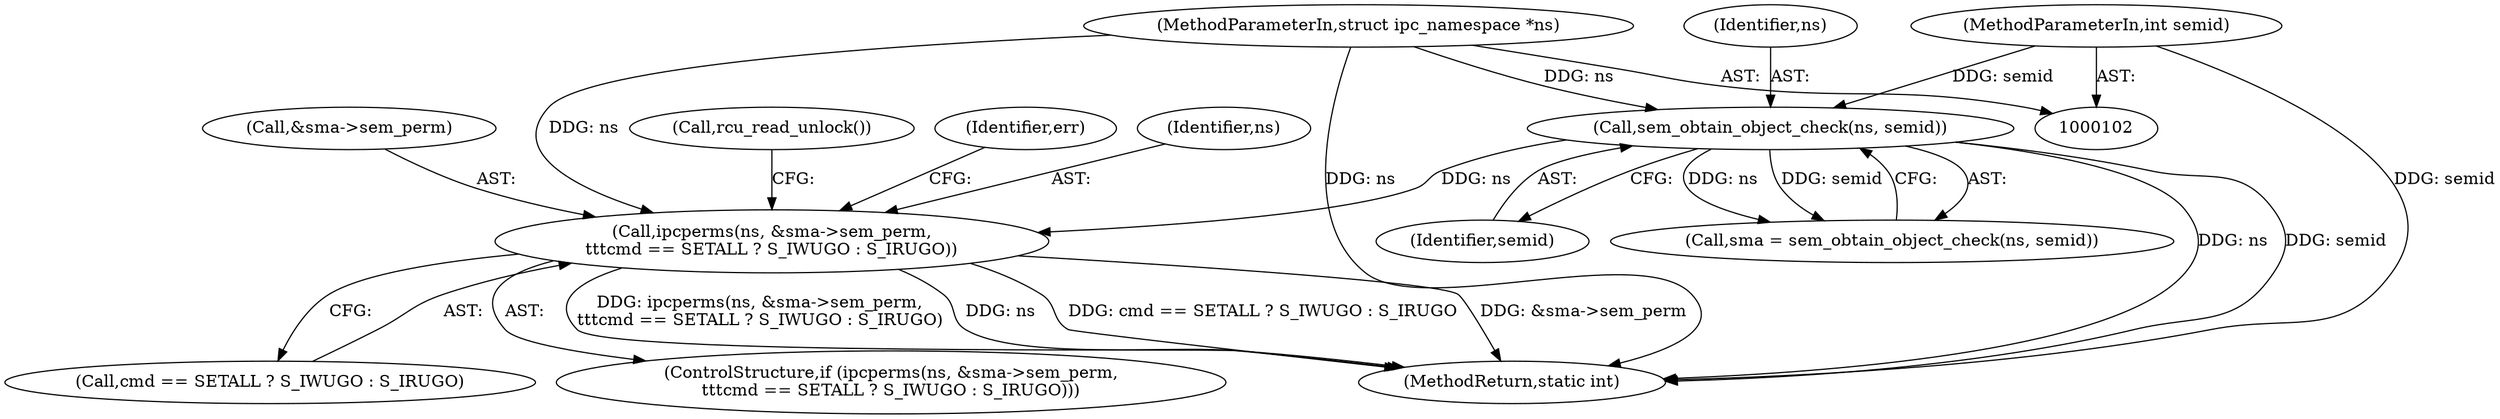 digraph "0_linux_6062a8dc0517bce23e3c2f7d2fea5e22411269a3_12@pointer" {
"1000146" [label="(Call,ipcperms(ns, &sma->sem_perm,\n\t\t\tcmd == SETALL ? S_IWUGO : S_IRUGO))"];
"1000125" [label="(Call,sem_obtain_object_check(ns, semid))"];
"1000103" [label="(MethodParameterIn,struct ipc_namespace *ns)"];
"1000104" [label="(MethodParameterIn,int semid)"];
"1000152" [label="(Call,cmd == SETALL ? S_IWUGO : S_IRUGO)"];
"1000125" [label="(Call,sem_obtain_object_check(ns, semid))"];
"1000103" [label="(MethodParameterIn,struct ipc_namespace *ns)"];
"1000146" [label="(Call,ipcperms(ns, &sma->sem_perm,\n\t\t\tcmd == SETALL ? S_IWUGO : S_IRUGO))"];
"1000147" [label="(Identifier,ns)"];
"1000159" [label="(Call,rcu_read_unlock())"];
"1000123" [label="(Call,sma = sem_obtain_object_check(ns, semid))"];
"1000162" [label="(Identifier,err)"];
"1000126" [label="(Identifier,ns)"];
"1000104" [label="(MethodParameterIn,int semid)"];
"1000145" [label="(ControlStructure,if (ipcperms(ns, &sma->sem_perm,\n\t\t\tcmd == SETALL ? S_IWUGO : S_IRUGO)))"];
"1000127" [label="(Identifier,semid)"];
"1000148" [label="(Call,&sma->sem_perm)"];
"1000510" [label="(MethodReturn,static int)"];
"1000146" -> "1000145"  [label="AST: "];
"1000146" -> "1000152"  [label="CFG: "];
"1000147" -> "1000146"  [label="AST: "];
"1000148" -> "1000146"  [label="AST: "];
"1000152" -> "1000146"  [label="AST: "];
"1000159" -> "1000146"  [label="CFG: "];
"1000162" -> "1000146"  [label="CFG: "];
"1000146" -> "1000510"  [label="DDG: cmd == SETALL ? S_IWUGO : S_IRUGO"];
"1000146" -> "1000510"  [label="DDG: &sma->sem_perm"];
"1000146" -> "1000510"  [label="DDG: ipcperms(ns, &sma->sem_perm,\n\t\t\tcmd == SETALL ? S_IWUGO : S_IRUGO)"];
"1000146" -> "1000510"  [label="DDG: ns"];
"1000125" -> "1000146"  [label="DDG: ns"];
"1000103" -> "1000146"  [label="DDG: ns"];
"1000125" -> "1000123"  [label="AST: "];
"1000125" -> "1000127"  [label="CFG: "];
"1000126" -> "1000125"  [label="AST: "];
"1000127" -> "1000125"  [label="AST: "];
"1000123" -> "1000125"  [label="CFG: "];
"1000125" -> "1000510"  [label="DDG: ns"];
"1000125" -> "1000510"  [label="DDG: semid"];
"1000125" -> "1000123"  [label="DDG: ns"];
"1000125" -> "1000123"  [label="DDG: semid"];
"1000103" -> "1000125"  [label="DDG: ns"];
"1000104" -> "1000125"  [label="DDG: semid"];
"1000103" -> "1000102"  [label="AST: "];
"1000103" -> "1000510"  [label="DDG: ns"];
"1000104" -> "1000102"  [label="AST: "];
"1000104" -> "1000510"  [label="DDG: semid"];
}
